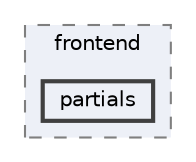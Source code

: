 digraph "resources/views/frontend/partials"
{
 // LATEX_PDF_SIZE
  bgcolor="transparent";
  edge [fontname=Helvetica,fontsize=10,labelfontname=Helvetica,labelfontsize=10];
  node [fontname=Helvetica,fontsize=10,shape=box,height=0.2,width=0.4];
  compound=true
  subgraph clusterdir_d9c5d8e614e99c6f8e356cd41c3637db {
    graph [ bgcolor="#edf0f7", pencolor="grey50", label="frontend", fontname=Helvetica,fontsize=10 style="filled,dashed", URL="dir_d9c5d8e614e99c6f8e356cd41c3637db.html",tooltip=""]
  dir_bc9db104d88942f0f70918957392f713 [label="partials", fillcolor="#edf0f7", color="grey25", style="filled,bold", URL="dir_bc9db104d88942f0f70918957392f713.html",tooltip=""];
  }
}
